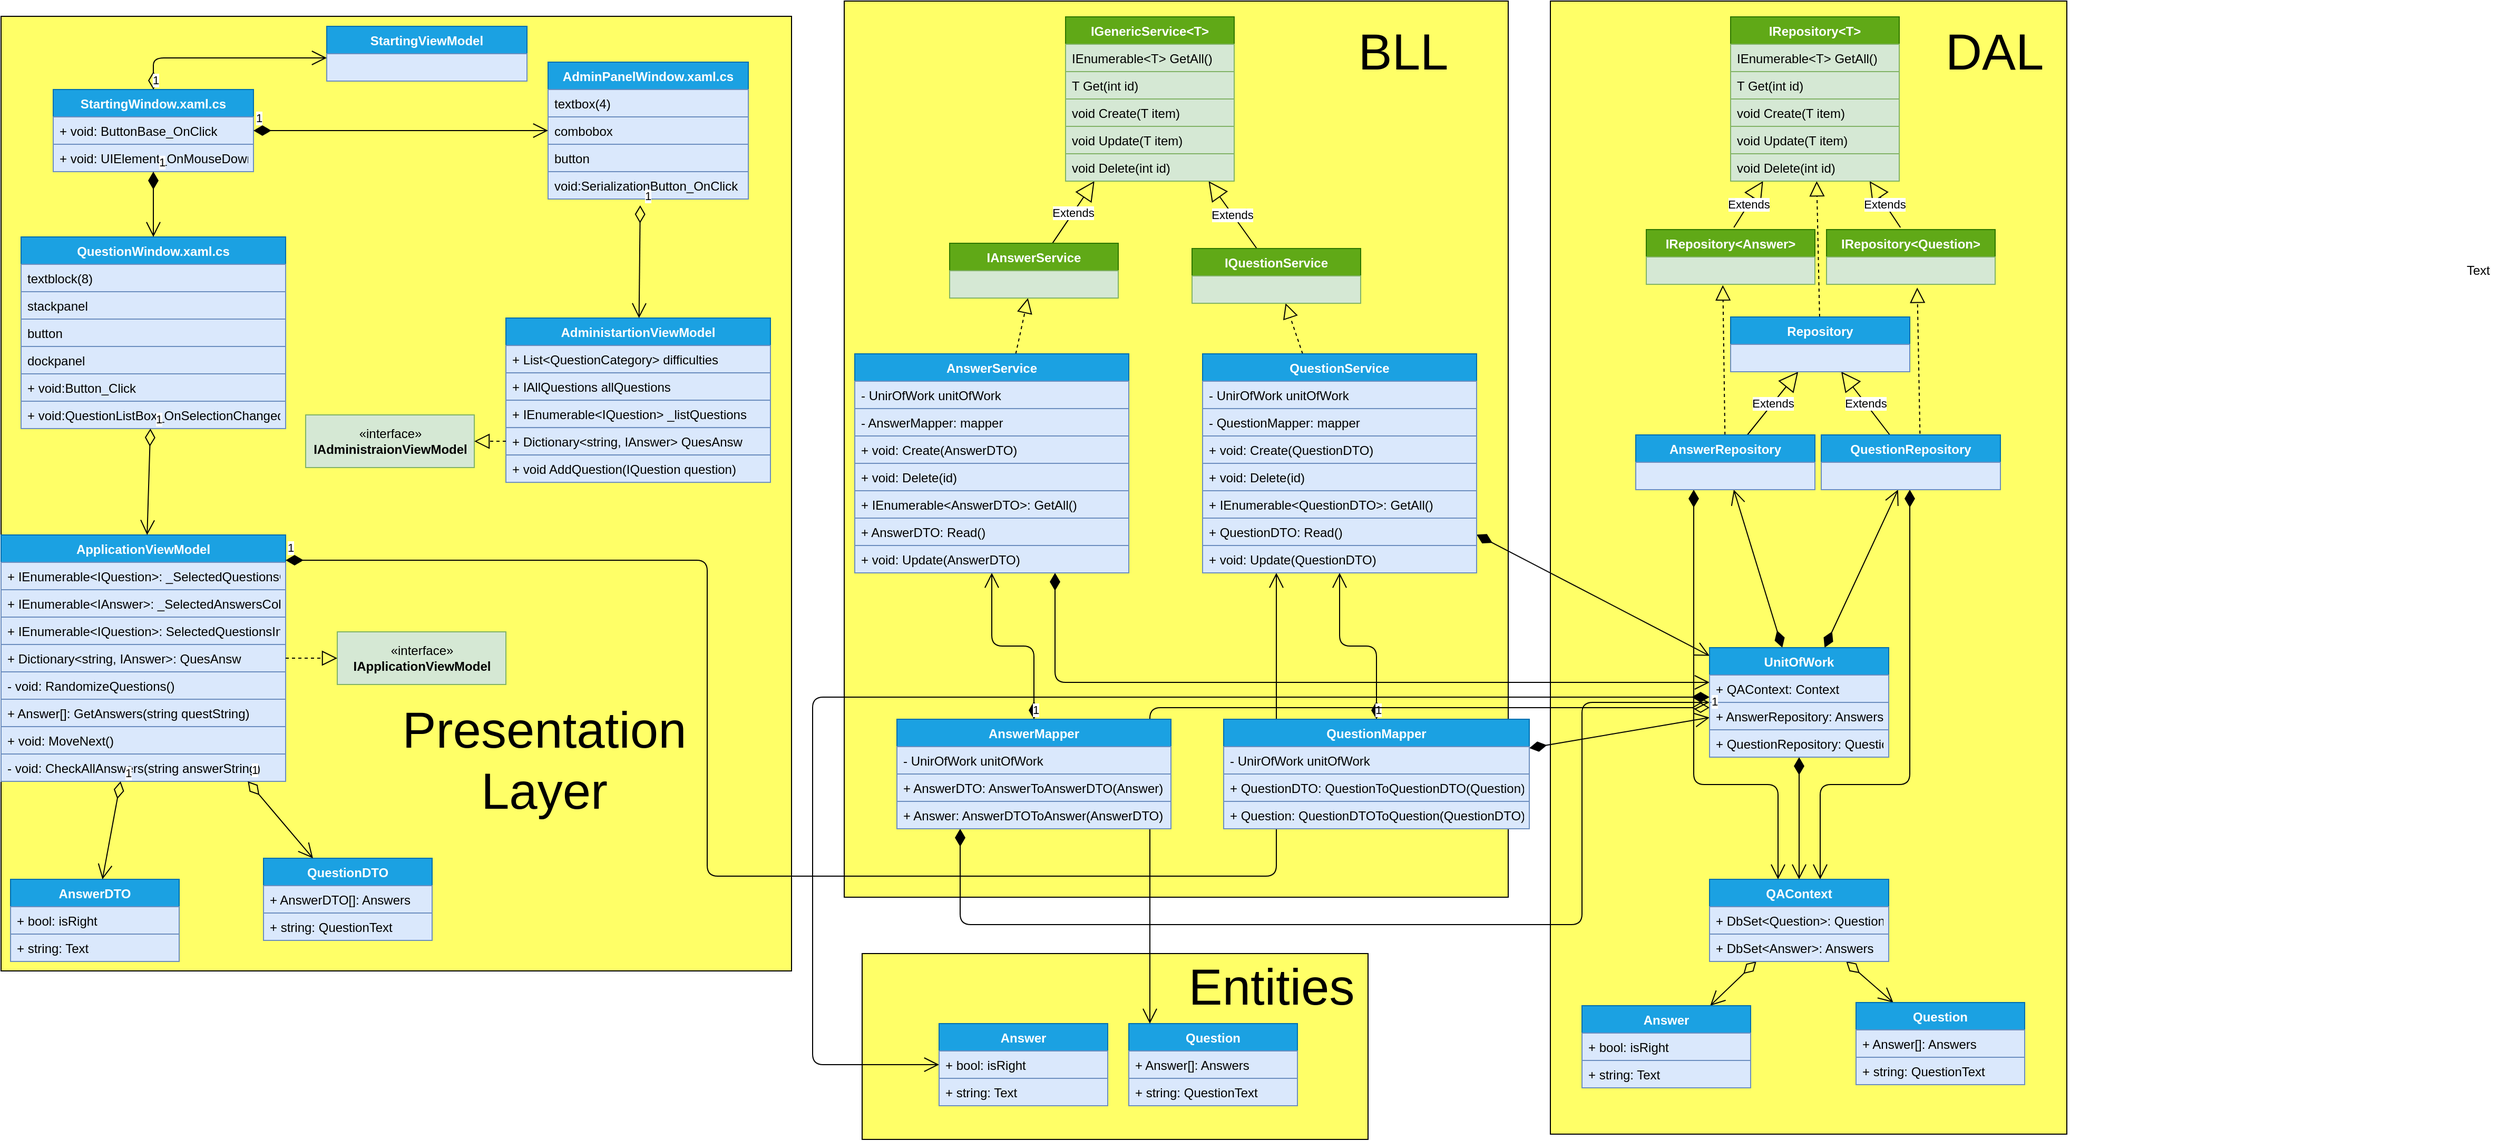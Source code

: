 <mxfile version="13.1.3" type="github">
  <diagram id="C5RBs43oDa-KdzZeNtuy" name="Page-1">
    <mxGraphModel dx="1955" dy="-235" grid="1" gridSize="10" guides="1" tooltips="1" connect="1" arrows="1" fold="1" page="1" pageScale="1" pageWidth="827" pageHeight="1169" background="none" math="0" shadow="0">
      <root>
        <mxCell id="WIyWlLk6GJQsqaUBKTNV-0" />
        <mxCell id="WIyWlLk6GJQsqaUBKTNV-1" parent="WIyWlLk6GJQsqaUBKTNV-0" />
        <mxCell id="V3QzbrqU3ibhaC7mutcl-75" value="" style="rounded=0;whiteSpace=wrap;html=1;fillColor=#FFFF67;" vertex="1" parent="WIyWlLk6GJQsqaUBKTNV-1">
          <mxGeometry x="10" y="1183.5" width="750" height="906.5" as="geometry" />
        </mxCell>
        <mxCell id="ChXu1aPSYfACikpWYjQv-26" value="StartingViewModel" style="swimlane;fontStyle=1;align=center;verticalAlign=top;childLayout=stackLayout;horizontal=1;startSize=26;horizontalStack=0;resizeParent=1;resizeParentMax=0;resizeLast=0;collapsible=1;marginBottom=0;fillColor=#1ba1e2;strokeColor=#006EAF;fontColor=#ffffff;" parent="WIyWlLk6GJQsqaUBKTNV-1" vertex="1">
          <mxGeometry x="319" y="1193" width="190" height="52" as="geometry" />
        </mxCell>
        <mxCell id="ChXu1aPSYfACikpWYjQv-28" value="" style="text;strokeColor=#6c8ebf;fillColor=#dae8fc;align=left;verticalAlign=top;spacingLeft=4;spacingRight=4;overflow=hidden;rotatable=0;points=[[0,0.5],[1,0.5]];portConstraint=eastwest;" parent="ChXu1aPSYfACikpWYjQv-26" vertex="1">
          <mxGeometry y="26" width="190" height="26" as="geometry" />
        </mxCell>
        <mxCell id="w_XiCXWCSGNmlnJ2Ay6U-12" value="AdminPanelWindow.xaml.cs" style="swimlane;fontStyle=1;align=center;verticalAlign=top;childLayout=stackLayout;horizontal=1;startSize=26;horizontalStack=0;resizeParent=1;resizeParentMax=0;resizeLast=0;collapsible=1;marginBottom=0;fillColor=#1ba1e2;strokeColor=#006EAF;fontColor=#ffffff;" parent="WIyWlLk6GJQsqaUBKTNV-1" vertex="1">
          <mxGeometry x="529" y="1227" width="190" height="130" as="geometry" />
        </mxCell>
        <mxCell id="w_XiCXWCSGNmlnJ2Ay6U-13" value="textbox(4)" style="text;strokeColor=#6c8ebf;fillColor=#dae8fc;align=left;verticalAlign=top;spacingLeft=4;spacingRight=4;overflow=hidden;rotatable=0;points=[[0,0.5],[1,0.5]];portConstraint=eastwest;" parent="w_XiCXWCSGNmlnJ2Ay6U-12" vertex="1">
          <mxGeometry y="26" width="190" height="26" as="geometry" />
        </mxCell>
        <mxCell id="w_XiCXWCSGNmlnJ2Ay6U-16" value="combobox" style="text;strokeColor=#6c8ebf;fillColor=#dae8fc;align=left;verticalAlign=top;spacingLeft=4;spacingRight=4;overflow=hidden;rotatable=0;points=[[0,0.5],[1,0.5]];portConstraint=eastwest;" parent="w_XiCXWCSGNmlnJ2Ay6U-12" vertex="1">
          <mxGeometry y="52" width="190" height="26" as="geometry" />
        </mxCell>
        <mxCell id="w_XiCXWCSGNmlnJ2Ay6U-17" value="button" style="text;strokeColor=#6c8ebf;fillColor=#dae8fc;align=left;verticalAlign=top;spacingLeft=4;spacingRight=4;overflow=hidden;rotatable=0;points=[[0,0.5],[1,0.5]];portConstraint=eastwest;" parent="w_XiCXWCSGNmlnJ2Ay6U-12" vertex="1">
          <mxGeometry y="78" width="190" height="26" as="geometry" />
        </mxCell>
        <mxCell id="w_XiCXWCSGNmlnJ2Ay6U-15" value="void:SerializationButton_OnClick" style="text;strokeColor=#6c8ebf;fillColor=#dae8fc;align=left;verticalAlign=top;spacingLeft=4;spacingRight=4;overflow=hidden;rotatable=0;points=[[0,0.5],[1,0.5]];portConstraint=eastwest;" parent="w_XiCXWCSGNmlnJ2Ay6U-12" vertex="1">
          <mxGeometry y="104" width="190" height="26" as="geometry" />
        </mxCell>
        <mxCell id="w_XiCXWCSGNmlnJ2Ay6U-1" value="StartingWindow.xaml.cs" style="swimlane;fontStyle=1;align=center;verticalAlign=top;childLayout=stackLayout;horizontal=1;startSize=26;horizontalStack=0;resizeParent=1;resizeParentMax=0;resizeLast=0;collapsible=1;marginBottom=0;fillColor=#1ba1e2;strokeColor=#006EAF;fontColor=#ffffff;" parent="WIyWlLk6GJQsqaUBKTNV-1" vertex="1">
          <mxGeometry x="59.5" y="1253" width="190" height="78" as="geometry" />
        </mxCell>
        <mxCell id="w_XiCXWCSGNmlnJ2Ay6U-4" value="+ void: ButtonBase_OnClick" style="text;strokeColor=#6c8ebf;fillColor=#dae8fc;align=left;verticalAlign=top;spacingLeft=4;spacingRight=4;overflow=hidden;rotatable=0;points=[[0,0.5],[1,0.5]];portConstraint=eastwest;" parent="w_XiCXWCSGNmlnJ2Ay6U-1" vertex="1">
          <mxGeometry y="26" width="190" height="26" as="geometry" />
        </mxCell>
        <mxCell id="w_XiCXWCSGNmlnJ2Ay6U-5" value="+ void: UIElement_OnMouseDown" style="text;strokeColor=#6c8ebf;fillColor=#dae8fc;align=left;verticalAlign=top;spacingLeft=4;spacingRight=4;overflow=hidden;rotatable=0;points=[[0,0.5],[1,0.5]];portConstraint=eastwest;" parent="w_XiCXWCSGNmlnJ2Ay6U-1" vertex="1">
          <mxGeometry y="52" width="190" height="26" as="geometry" />
        </mxCell>
        <mxCell id="w_XiCXWCSGNmlnJ2Ay6U-35" value="ApplicationViewModel" style="swimlane;fontStyle=1;align=center;verticalAlign=top;childLayout=stackLayout;horizontal=1;startSize=26;horizontalStack=0;resizeParent=1;resizeParentMax=0;resizeLast=0;collapsible=1;marginBottom=0;fillColor=#1ba1e2;strokeColor=#006EAF;fontColor=#ffffff;" parent="WIyWlLk6GJQsqaUBKTNV-1" vertex="1">
          <mxGeometry x="10" y="1676" width="270" height="234" as="geometry" />
        </mxCell>
        <mxCell id="w_XiCXWCSGNmlnJ2Ay6U-36" value="+ IEnumerable&lt;IQuestion&gt;: _SelectedQuestionsCollection;" style="text;strokeColor=#6c8ebf;fillColor=#dae8fc;align=left;verticalAlign=top;spacingLeft=4;spacingRight=4;overflow=hidden;rotatable=0;points=[[0,0.5],[1,0.5]];portConstraint=eastwest;" parent="w_XiCXWCSGNmlnJ2Ay6U-35" vertex="1">
          <mxGeometry y="26" width="270" height="26" as="geometry" />
        </mxCell>
        <mxCell id="w_XiCXWCSGNmlnJ2Ay6U-37" value="+ IEnumerable&lt;IAnswer&gt;: _SelectedAnswersCollection;" style="text;strokeColor=#6c8ebf;fillColor=#dae8fc;align=left;verticalAlign=top;spacingLeft=4;spacingRight=4;overflow=hidden;rotatable=0;points=[[0,0.5],[1,0.5]];portConstraint=eastwest;" parent="w_XiCXWCSGNmlnJ2Ay6U-35" vertex="1">
          <mxGeometry y="52" width="270" height="26" as="geometry" />
        </mxCell>
        <mxCell id="w_XiCXWCSGNmlnJ2Ay6U-38" value="+ IEnumerable&lt;IQuestion&gt;: SelectedQuestionsInApplication" style="text;strokeColor=#6c8ebf;fillColor=#dae8fc;align=left;verticalAlign=top;spacingLeft=4;spacingRight=4;overflow=hidden;rotatable=0;points=[[0,0.5],[1,0.5]];portConstraint=eastwest;" parent="w_XiCXWCSGNmlnJ2Ay6U-35" vertex="1">
          <mxGeometry y="78" width="270" height="26" as="geometry" />
        </mxCell>
        <mxCell id="w_XiCXWCSGNmlnJ2Ay6U-39" value="+ Dictionary&lt;string, IAnswer&gt;: QuesAnsw" style="text;strokeColor=#6c8ebf;fillColor=#dae8fc;align=left;verticalAlign=top;spacingLeft=4;spacingRight=4;overflow=hidden;rotatable=0;points=[[0,0.5],[1,0.5]];portConstraint=eastwest;" parent="w_XiCXWCSGNmlnJ2Ay6U-35" vertex="1">
          <mxGeometry y="104" width="270" height="26" as="geometry" />
        </mxCell>
        <mxCell id="w_XiCXWCSGNmlnJ2Ay6U-41" value="- void: RandomizeQuestions()" style="text;strokeColor=#6c8ebf;fillColor=#dae8fc;align=left;verticalAlign=top;spacingLeft=4;spacingRight=4;overflow=hidden;rotatable=0;points=[[0,0.5],[1,0.5]];portConstraint=eastwest;" parent="w_XiCXWCSGNmlnJ2Ay6U-35" vertex="1">
          <mxGeometry y="130" width="270" height="26" as="geometry" />
        </mxCell>
        <mxCell id="w_XiCXWCSGNmlnJ2Ay6U-42" value="+ Answer[]: GetAnswers(string questString)" style="text;strokeColor=#6c8ebf;fillColor=#dae8fc;align=left;verticalAlign=top;spacingLeft=4;spacingRight=4;overflow=hidden;rotatable=0;points=[[0,0.5],[1,0.5]];portConstraint=eastwest;" parent="w_XiCXWCSGNmlnJ2Ay6U-35" vertex="1">
          <mxGeometry y="156" width="270" height="26" as="geometry" />
        </mxCell>
        <mxCell id="w_XiCXWCSGNmlnJ2Ay6U-55" value="+ void: MoveNext()" style="text;strokeColor=#6c8ebf;fillColor=#dae8fc;align=left;verticalAlign=top;spacingLeft=4;spacingRight=4;overflow=hidden;rotatable=0;points=[[0,0.5],[1,0.5]];portConstraint=eastwest;" parent="w_XiCXWCSGNmlnJ2Ay6U-35" vertex="1">
          <mxGeometry y="182" width="270" height="26" as="geometry" />
        </mxCell>
        <mxCell id="w_XiCXWCSGNmlnJ2Ay6U-56" value="- void: CheckAllAnswers(string answerString)" style="text;strokeColor=#6c8ebf;fillColor=#dae8fc;align=left;verticalAlign=top;spacingLeft=4;spacingRight=4;overflow=hidden;rotatable=0;points=[[0,0.5],[1,0.5]];portConstraint=eastwest;" parent="w_XiCXWCSGNmlnJ2Ay6U-35" vertex="1">
          <mxGeometry y="208" width="270" height="26" as="geometry" />
        </mxCell>
        <mxCell id="w_XiCXWCSGNmlnJ2Ay6U-83" value="AdministartionViewModel" style="swimlane;fontStyle=1;align=center;verticalAlign=top;childLayout=stackLayout;horizontal=1;startSize=26;horizontalStack=0;resizeParent=1;resizeParentMax=0;resizeLast=0;collapsible=1;marginBottom=0;fillColor=#1ba1e2;strokeColor=#006EAF;fontColor=#ffffff;" parent="WIyWlLk6GJQsqaUBKTNV-1" vertex="1">
          <mxGeometry x="489" y="1470.06" width="251" height="156" as="geometry" />
        </mxCell>
        <mxCell id="w_XiCXWCSGNmlnJ2Ay6U-84" value="+ List&lt;QuestionCategory&gt; difficulties" style="text;strokeColor=#6c8ebf;fillColor=#dae8fc;align=left;verticalAlign=top;spacingLeft=4;spacingRight=4;overflow=hidden;rotatable=0;points=[[0,0.5],[1,0.5]];portConstraint=eastwest;" parent="w_XiCXWCSGNmlnJ2Ay6U-83" vertex="1">
          <mxGeometry y="26" width="251" height="26" as="geometry" />
        </mxCell>
        <mxCell id="w_XiCXWCSGNmlnJ2Ay6U-85" value="+ IAllQuestions allQuestions" style="text;strokeColor=#6c8ebf;fillColor=#dae8fc;align=left;verticalAlign=top;spacingLeft=4;spacingRight=4;overflow=hidden;rotatable=0;points=[[0,0.5],[1,0.5]];portConstraint=eastwest;" parent="w_XiCXWCSGNmlnJ2Ay6U-83" vertex="1">
          <mxGeometry y="52" width="251" height="26" as="geometry" />
        </mxCell>
        <mxCell id="w_XiCXWCSGNmlnJ2Ay6U-86" value="+ IEnumerable&lt;IQuestion&gt; _listQuestions" style="text;strokeColor=#6c8ebf;fillColor=#dae8fc;align=left;verticalAlign=top;spacingLeft=4;spacingRight=4;overflow=hidden;rotatable=0;points=[[0,0.5],[1,0.5]];portConstraint=eastwest;" parent="w_XiCXWCSGNmlnJ2Ay6U-83" vertex="1">
          <mxGeometry y="78" width="251" height="26" as="geometry" />
        </mxCell>
        <mxCell id="w_XiCXWCSGNmlnJ2Ay6U-87" value="+ Dictionary&lt;string, IAnswer&gt; QuesAnsw" style="text;strokeColor=#6c8ebf;fillColor=#dae8fc;align=left;verticalAlign=top;spacingLeft=4;spacingRight=4;overflow=hidden;rotatable=0;points=[[0,0.5],[1,0.5]];portConstraint=eastwest;" parent="w_XiCXWCSGNmlnJ2Ay6U-83" vertex="1">
          <mxGeometry y="104" width="251" height="26" as="geometry" />
        </mxCell>
        <mxCell id="w_XiCXWCSGNmlnJ2Ay6U-89" value="+ void AddQuestion(IQuestion question)" style="text;strokeColor=#6c8ebf;fillColor=#dae8fc;align=left;verticalAlign=top;spacingLeft=4;spacingRight=4;overflow=hidden;rotatable=0;points=[[0,0.5],[1,0.5]];portConstraint=eastwest;" parent="w_XiCXWCSGNmlnJ2Ay6U-83" vertex="1">
          <mxGeometry y="130" width="251" height="26" as="geometry" />
        </mxCell>
        <mxCell id="w_XiCXWCSGNmlnJ2Ay6U-25" value="QuestionWindow.xaml.cs" style="swimlane;fontStyle=1;align=center;verticalAlign=top;childLayout=stackLayout;horizontal=1;startSize=26;horizontalStack=0;resizeParent=1;resizeParentMax=0;resizeLast=0;collapsible=1;marginBottom=0;fillColor=#1ba1e2;strokeColor=#006EAF;fontColor=#ffffff;" parent="WIyWlLk6GJQsqaUBKTNV-1" vertex="1">
          <mxGeometry x="29" y="1393" width="251" height="182" as="geometry" />
        </mxCell>
        <mxCell id="w_XiCXWCSGNmlnJ2Ay6U-26" value="textblock(8)" style="text;strokeColor=#6c8ebf;fillColor=#dae8fc;align=left;verticalAlign=top;spacingLeft=4;spacingRight=4;overflow=hidden;rotatable=0;points=[[0,0.5],[1,0.5]];portConstraint=eastwest;" parent="w_XiCXWCSGNmlnJ2Ay6U-25" vertex="1">
          <mxGeometry y="26" width="251" height="26" as="geometry" />
        </mxCell>
        <mxCell id="w_XiCXWCSGNmlnJ2Ay6U-27" value="stackpanel" style="text;strokeColor=#6c8ebf;fillColor=#dae8fc;align=left;verticalAlign=top;spacingLeft=4;spacingRight=4;overflow=hidden;rotatable=0;points=[[0,0.5],[1,0.5]];portConstraint=eastwest;" parent="w_XiCXWCSGNmlnJ2Ay6U-25" vertex="1">
          <mxGeometry y="52" width="251" height="26" as="geometry" />
        </mxCell>
        <mxCell id="w_XiCXWCSGNmlnJ2Ay6U-28" value="button" style="text;strokeColor=#6c8ebf;fillColor=#dae8fc;align=left;verticalAlign=top;spacingLeft=4;spacingRight=4;overflow=hidden;rotatable=0;points=[[0,0.5],[1,0.5]];portConstraint=eastwest;" parent="w_XiCXWCSGNmlnJ2Ay6U-25" vertex="1">
          <mxGeometry y="78" width="251" height="26" as="geometry" />
        </mxCell>
        <mxCell id="w_XiCXWCSGNmlnJ2Ay6U-32" value="dockpanel" style="text;strokeColor=#6c8ebf;fillColor=#dae8fc;align=left;verticalAlign=top;spacingLeft=4;spacingRight=4;overflow=hidden;rotatable=0;points=[[0,0.5],[1,0.5]];portConstraint=eastwest;" parent="w_XiCXWCSGNmlnJ2Ay6U-25" vertex="1">
          <mxGeometry y="104" width="251" height="26" as="geometry" />
        </mxCell>
        <mxCell id="w_XiCXWCSGNmlnJ2Ay6U-30" value="+ void:Button_Click" style="text;strokeColor=#6c8ebf;fillColor=#dae8fc;align=left;verticalAlign=top;spacingLeft=4;spacingRight=4;overflow=hidden;rotatable=0;points=[[0,0.5],[1,0.5]];portConstraint=eastwest;" parent="w_XiCXWCSGNmlnJ2Ay6U-25" vertex="1">
          <mxGeometry y="130" width="251" height="26" as="geometry" />
        </mxCell>
        <mxCell id="w_XiCXWCSGNmlnJ2Ay6U-31" value="+ void:QuestionListBox_OnSelectionChanged" style="text;strokeColor=#6c8ebf;fillColor=#dae8fc;align=left;verticalAlign=top;spacingLeft=4;spacingRight=4;overflow=hidden;rotatable=0;points=[[0,0.5],[1,0.5]];portConstraint=eastwest;" parent="w_XiCXWCSGNmlnJ2Ay6U-25" vertex="1">
          <mxGeometry y="156" width="251" height="26" as="geometry" />
        </mxCell>
        <mxCell id="V3QzbrqU3ibhaC7mutcl-48" value="AnswerDTO" style="swimlane;fontStyle=1;align=center;verticalAlign=top;childLayout=stackLayout;horizontal=1;startSize=26;horizontalStack=0;resizeParent=1;resizeParentMax=0;resizeLast=0;collapsible=1;marginBottom=0;fillColor=#1ba1e2;strokeColor=#006EAF;fontColor=#ffffff;" vertex="1" parent="WIyWlLk6GJQsqaUBKTNV-1">
          <mxGeometry x="19" y="2003" width="160" height="78" as="geometry" />
        </mxCell>
        <mxCell id="V3QzbrqU3ibhaC7mutcl-49" value="+ bool: isRight" style="text;strokeColor=#6c8ebf;fillColor=#dae8fc;align=left;verticalAlign=top;spacingLeft=4;spacingRight=4;overflow=hidden;rotatable=0;points=[[0,0.5],[1,0.5]];portConstraint=eastwest;" vertex="1" parent="V3QzbrqU3ibhaC7mutcl-48">
          <mxGeometry y="26" width="160" height="26" as="geometry" />
        </mxCell>
        <mxCell id="V3QzbrqU3ibhaC7mutcl-50" value="+ string: Text" style="text;strokeColor=#6c8ebf;fillColor=#dae8fc;align=left;verticalAlign=top;spacingLeft=4;spacingRight=4;overflow=hidden;rotatable=0;points=[[0,0.5],[1,0.5]];portConstraint=eastwest;" vertex="1" parent="V3QzbrqU3ibhaC7mutcl-48">
          <mxGeometry y="52" width="160" height="26" as="geometry" />
        </mxCell>
        <mxCell id="V3QzbrqU3ibhaC7mutcl-51" value="QuestionDTO" style="swimlane;fontStyle=1;align=center;verticalAlign=top;childLayout=stackLayout;horizontal=1;startSize=26;horizontalStack=0;resizeParent=1;resizeParentMax=0;resizeLast=0;collapsible=1;marginBottom=0;fillColor=#1ba1e2;strokeColor=#006EAF;fontColor=#ffffff;" vertex="1" parent="WIyWlLk6GJQsqaUBKTNV-1">
          <mxGeometry x="259" y="1983" width="160" height="78" as="geometry" />
        </mxCell>
        <mxCell id="V3QzbrqU3ibhaC7mutcl-52" value="+ AnswerDTO[]: Answers" style="text;strokeColor=#6c8ebf;fillColor=#dae8fc;align=left;verticalAlign=top;spacingLeft=4;spacingRight=4;overflow=hidden;rotatable=0;points=[[0,0.5],[1,0.5]];portConstraint=eastwest;" vertex="1" parent="V3QzbrqU3ibhaC7mutcl-51">
          <mxGeometry y="26" width="160" height="26" as="geometry" />
        </mxCell>
        <mxCell id="V3QzbrqU3ibhaC7mutcl-53" value="+ string: QuestionText" style="text;strokeColor=#6c8ebf;fillColor=#dae8fc;align=left;verticalAlign=top;spacingLeft=4;spacingRight=4;overflow=hidden;rotatable=0;points=[[0,0.5],[1,0.5]];portConstraint=eastwest;" vertex="1" parent="V3QzbrqU3ibhaC7mutcl-51">
          <mxGeometry y="52" width="160" height="26" as="geometry" />
        </mxCell>
        <mxCell id="V3QzbrqU3ibhaC7mutcl-72" value="" style="rounded=0;whiteSpace=wrap;html=1;fillColor=#FFFF67;" vertex="1" parent="WIyWlLk6GJQsqaUBKTNV-1">
          <mxGeometry x="827" y="2073.5" width="480" height="176.5" as="geometry" />
        </mxCell>
        <mxCell id="V3QzbrqU3ibhaC7mutcl-70" value="" style="rounded=0;whiteSpace=wrap;html=1;fillColor=#FFFF67;" vertex="1" parent="WIyWlLk6GJQsqaUBKTNV-1">
          <mxGeometry x="810" y="1169" width="630" height="851" as="geometry" />
        </mxCell>
        <mxCell id="V3QzbrqU3ibhaC7mutcl-64" value="" style="rounded=0;whiteSpace=wrap;html=1;fillColor=#FFFF67;" vertex="1" parent="WIyWlLk6GJQsqaUBKTNV-1">
          <mxGeometry x="1480" y="1169" width="490" height="1076" as="geometry" />
        </mxCell>
        <mxCell id="GLjs3NmaUITLZzMdZc89-338" value="&lt;span style=&quot;color: rgba(0 , 0 , 0 , 0) ; font-family: monospace ; font-size: 0px&quot;&gt;%3CmxGraphModel%3E%3Croot%3E%3CmxCell%20id%3D%220%22%2F%3E%3CmxCell%20id%3D%221%22%20parent%3D%220%22%2F%3E%3CmxCell%20id%3D%222%22%20value%3D%22ID%22%20style%3D%22ellipse%3BwhiteSpace%3Dwrap%3Bhtml%3D1%3Balign%3Dcenter%3BfontStyle%3D4%22%20vertex%3D%221%22%20parent%3D%221%22%3E%3CmxGeometry%20x%3D%2290%22%20y%3D%22282.57%22%20width%3D%2240%22%20height%3D%2227.5%22%20as%3D%22geometry%22%2F%3E%3C%2FmxCell%3E%3C%2Froot%3E%3C%2FmxGraphModel%3E&lt;/span&gt;" style="text;html=1;align=center;verticalAlign=middle;resizable=0;points=[];autosize=1;" parent="WIyWlLk6GJQsqaUBKTNV-1" vertex="1">
          <mxGeometry x="695.647" y="1450.059" width="20" height="20" as="geometry" />
        </mxCell>
        <mxCell id="w_XiCXWCSGNmlnJ2Ay6U-6" value="1" style="endArrow=open;html=1;endSize=12;startArrow=diamondThin;startSize=14;startFill=1;align=left;verticalAlign=bottom;" parent="WIyWlLk6GJQsqaUBKTNV-1" source="w_XiCXWCSGNmlnJ2Ay6U-1" target="w_XiCXWCSGNmlnJ2Ay6U-12" edge="1">
          <mxGeometry x="-1" y="3" relative="1" as="geometry">
            <mxPoint x="319" y="1243" as="sourcePoint" />
            <mxPoint x="449.76" y="1284.192" as="targetPoint" />
          </mxGeometry>
        </mxCell>
        <mxCell id="w_XiCXWCSGNmlnJ2Ay6U-33" value="1" style="endArrow=open;html=1;endSize=12;startArrow=diamondThin;startSize=14;startFill=1;align=left;verticalAlign=bottom;" parent="WIyWlLk6GJQsqaUBKTNV-1" source="w_XiCXWCSGNmlnJ2Ay6U-1" target="w_XiCXWCSGNmlnJ2Ay6U-25" edge="1">
          <mxGeometry x="-1" y="3" relative="1" as="geometry">
            <mxPoint x="279" y="1301.932" as="sourcePoint" />
            <mxPoint x="459.76" y="1294.192" as="targetPoint" />
          </mxGeometry>
        </mxCell>
        <mxCell id="w_XiCXWCSGNmlnJ2Ay6U-34" value="1" style="endArrow=open;html=1;endSize=12;startArrow=diamondThin;startSize=14;startFill=0;align=left;verticalAlign=bottom;" parent="WIyWlLk6GJQsqaUBKTNV-1" source="w_XiCXWCSGNmlnJ2Ay6U-25" target="w_XiCXWCSGNmlnJ2Ay6U-35" edge="1">
          <mxGeometry x="-1" y="3" relative="1" as="geometry">
            <mxPoint x="319" y="1623" as="sourcePoint" />
            <mxPoint x="155" y="1683" as="targetPoint" />
          </mxGeometry>
        </mxCell>
        <mxCell id="w_XiCXWCSGNmlnJ2Ay6U-52" value="«interface»&lt;br&gt;&lt;b&gt;IApplicationViewModel&lt;/b&gt;" style="html=1;fillColor=#d5e8d4;strokeColor=#82b366;" parent="WIyWlLk6GJQsqaUBKTNV-1" vertex="1">
          <mxGeometry x="329" y="1768" width="160" height="50" as="geometry" />
        </mxCell>
        <mxCell id="w_XiCXWCSGNmlnJ2Ay6U-53" value="" style="endArrow=block;dashed=1;endFill=0;endSize=12;html=1;" parent="WIyWlLk6GJQsqaUBKTNV-1" source="w_XiCXWCSGNmlnJ2Ay6U-35" target="w_XiCXWCSGNmlnJ2Ay6U-52" edge="1">
          <mxGeometry width="160" relative="1" as="geometry">
            <mxPoint x="309" y="1613" as="sourcePoint" />
            <mxPoint x="469" y="1613" as="targetPoint" />
          </mxGeometry>
        </mxCell>
        <mxCell id="w_XiCXWCSGNmlnJ2Ay6U-93" value="1" style="endArrow=open;html=1;endSize=12;startArrow=diamondThin;startSize=14;startFill=0;align=left;verticalAlign=bottom;" parent="WIyWlLk6GJQsqaUBKTNV-1" target="w_XiCXWCSGNmlnJ2Ay6U-83" edge="1">
          <mxGeometry x="-1" y="3" relative="1" as="geometry">
            <mxPoint x="616.439" y="1363" as="sourcePoint" />
            <mxPoint x="625" y="1481" as="targetPoint" />
          </mxGeometry>
        </mxCell>
        <mxCell id="w_XiCXWCSGNmlnJ2Ay6U-95" value="«interface»&lt;br&gt;&lt;b&gt;IAdministraionViewModel&lt;/b&gt;" style="html=1;fillColor=#d5e8d4;strokeColor=#82b366;" parent="WIyWlLk6GJQsqaUBKTNV-1" vertex="1">
          <mxGeometry x="299" y="1562" width="160" height="50" as="geometry" />
        </mxCell>
        <mxCell id="w_XiCXWCSGNmlnJ2Ay6U-96" value="" style="endArrow=block;dashed=1;endFill=0;endSize=12;html=1;" parent="WIyWlLk6GJQsqaUBKTNV-1" source="w_XiCXWCSGNmlnJ2Ay6U-87" target="w_XiCXWCSGNmlnJ2Ay6U-95" edge="1">
          <mxGeometry width="160" relative="1" as="geometry">
            <mxPoint x="484.5" y="1574.085" as="sourcePoint" />
            <mxPoint x="439" y="1378" as="targetPoint" />
          </mxGeometry>
        </mxCell>
        <mxCell id="o1FTTelJeSWuNUwA3Za7-21" value="" style="endArrow=block;dashed=1;endFill=0;endSize=12;html=1;entryX=0.454;entryY=1.031;entryDx=0;entryDy=0;entryPerimeter=0;" parent="WIyWlLk6GJQsqaUBKTNV-1" source="ChXu1aPSYfACikpWYjQv-14" target="ChXu1aPSYfACikpWYjQv-10" edge="1">
          <mxGeometry width="160" relative="1" as="geometry">
            <mxPoint x="1641.111" y="1635" as="sourcePoint" />
            <mxPoint x="1642" y="1434" as="targetPoint" />
          </mxGeometry>
        </mxCell>
        <mxCell id="o1FTTelJeSWuNUwA3Za7-22" value="" style="endArrow=block;dashed=1;endFill=0;endSize=12;html=1;exitX=0.551;exitY=-0.022;exitDx=0;exitDy=0;exitPerimeter=0;entryX=0.538;entryY=1.122;entryDx=0;entryDy=0;entryPerimeter=0;" parent="WIyWlLk6GJQsqaUBKTNV-1" source="ChXu1aPSYfACikpWYjQv-18" target="ChXu1aPSYfACikpWYjQv-13" edge="1">
          <mxGeometry width="160" relative="1" as="geometry">
            <mxPoint x="1822" y="1576" as="sourcePoint" />
            <mxPoint x="1822.0" y="1434" as="targetPoint" />
          </mxGeometry>
        </mxCell>
        <mxCell id="o1FTTelJeSWuNUwA3Za7-23" value="" style="endArrow=open;html=1;endSize=12;startArrow=diamondThin;startSize=14;startFill=1;align=left;verticalAlign=bottom;edgeStyle=orthogonalEdgeStyle;" parent="WIyWlLk6GJQsqaUBKTNV-1" source="ChXu1aPSYfACikpWYjQv-18" target="o1FTTelJeSWuNUwA3Za7-6" edge="1">
          <mxGeometry x="-1" y="3" relative="1" as="geometry">
            <mxPoint x="1821" y="1685" as="sourcePoint" />
            <mxPoint x="2166" y="1453" as="targetPoint" />
            <Array as="points">
              <mxPoint x="1821" y="1913" />
              <mxPoint x="1736" y="1913" />
            </Array>
          </mxGeometry>
        </mxCell>
        <mxCell id="o1FTTelJeSWuNUwA3Za7-24" value="" style="endArrow=open;html=1;endSize=12;startArrow=diamondThin;startSize=14;startFill=1;align=left;verticalAlign=bottom;edgeStyle=orthogonalEdgeStyle;" parent="WIyWlLk6GJQsqaUBKTNV-1" source="ChXu1aPSYfACikpWYjQv-14" target="o1FTTelJeSWuNUwA3Za7-6" edge="1">
          <mxGeometry x="-1" y="3" relative="1" as="geometry">
            <mxPoint x="1616.0" y="1685" as="sourcePoint" />
            <mxPoint x="1776" y="1723.001" as="targetPoint" />
            <Array as="points">
              <mxPoint x="1616" y="1913" />
              <mxPoint x="1696" y="1913" />
            </Array>
          </mxGeometry>
        </mxCell>
        <mxCell id="o1FTTelJeSWuNUwA3Za7-25" value="" style="endArrow=open;html=1;endSize=12;startArrow=diamondThin;startSize=14;startFill=0;align=left;verticalAlign=bottom;" parent="WIyWlLk6GJQsqaUBKTNV-1" source="o1FTTelJeSWuNUwA3Za7-6" target="o1FTTelJeSWuNUwA3Za7-13" edge="1">
          <mxGeometry x="-1" y="3" relative="1" as="geometry">
            <mxPoint x="1831" y="2043" as="sourcePoint" />
            <mxPoint x="1991" y="2043" as="targetPoint" />
          </mxGeometry>
        </mxCell>
        <mxCell id="o1FTTelJeSWuNUwA3Za7-26" value="" style="endArrow=open;html=1;endSize=12;startArrow=diamondThin;startSize=14;startFill=0;align=left;verticalAlign=bottom;" parent="WIyWlLk6GJQsqaUBKTNV-1" source="o1FTTelJeSWuNUwA3Za7-6" edge="1">
          <mxGeometry x="-1" y="3" relative="1" as="geometry">
            <mxPoint x="1661.005" y="2091" as="sourcePoint" />
            <mxPoint x="1631.625" y="2123" as="targetPoint" />
          </mxGeometry>
        </mxCell>
        <mxCell id="o1FTTelJeSWuNUwA3Za7-27" value="" style="endArrow=open;html=1;endSize=12;startArrow=diamondThin;startSize=14;startFill=1;align=left;verticalAlign=bottom;" parent="WIyWlLk6GJQsqaUBKTNV-1" source="o1FTTelJeSWuNUwA3Za7-9" target="o1FTTelJeSWuNUwA3Za7-6" edge="1">
          <mxGeometry x="-1" y="3" relative="1" as="geometry">
            <mxPoint x="1908.859" y="1713" as="sourcePoint" />
            <mxPoint x="1866.001" y="1761" as="targetPoint" />
          </mxGeometry>
        </mxCell>
        <mxCell id="o1FTTelJeSWuNUwA3Za7-28" value="" style="endArrow=open;html=1;endSize=12;startArrow=diamondThin;startSize=14;startFill=1;align=left;verticalAlign=bottom;" parent="WIyWlLk6GJQsqaUBKTNV-1" source="o1FTTelJeSWuNUwA3Za7-9" target="ChXu1aPSYfACikpWYjQv-14" edge="1">
          <mxGeometry x="-1" y="3" relative="1" as="geometry">
            <mxPoint x="1818.679" y="1705" as="sourcePoint" />
            <mxPoint x="1651.714" y="1685" as="targetPoint" />
          </mxGeometry>
        </mxCell>
        <mxCell id="o1FTTelJeSWuNUwA3Za7-29" value="" style="endArrow=open;html=1;endSize=12;startArrow=diamondThin;startSize=14;startFill=1;align=left;verticalAlign=bottom;" parent="WIyWlLk6GJQsqaUBKTNV-1" source="o1FTTelJeSWuNUwA3Za7-9" target="ChXu1aPSYfACikpWYjQv-18" edge="1">
          <mxGeometry x="-1" y="3" relative="1" as="geometry">
            <mxPoint x="1888.859" y="1721" as="sourcePoint" />
            <mxPoint x="1806" y="1685" as="targetPoint" />
          </mxGeometry>
        </mxCell>
        <mxCell id="o1FTTelJeSWuNUwA3Za7-33" value="Extends" style="endArrow=block;endSize=16;endFill=0;html=1;" parent="WIyWlLk6GJQsqaUBKTNV-1" target="o1FTTelJeSWuNUwA3Za7-0" edge="1">
          <mxGeometry width="160" relative="1" as="geometry">
            <mxPoint x="1654.073" y="1384" as="sourcePoint" />
            <mxPoint x="1703.332" y="1282" as="targetPoint" />
          </mxGeometry>
        </mxCell>
        <mxCell id="o1FTTelJeSWuNUwA3Za7-34" value="Extends" style="endArrow=block;endSize=16;endFill=0;html=1;" parent="WIyWlLk6GJQsqaUBKTNV-1" target="o1FTTelJeSWuNUwA3Za7-0" edge="1">
          <mxGeometry width="160" relative="1" as="geometry">
            <mxPoint x="1812.122" y="1384" as="sourcePoint" />
            <mxPoint x="1771.82" y="1282" as="targetPoint" />
          </mxGeometry>
        </mxCell>
        <mxCell id="ChXu1aPSYfACikpWYjQv-24" value="Extends" style="endArrow=block;endSize=16;endFill=0;html=1;" parent="WIyWlLk6GJQsqaUBKTNV-1" source="ChXu1aPSYfACikpWYjQv-14" target="ChXu1aPSYfACikpWYjQv-20" edge="1">
          <mxGeometry width="160" relative="1" as="geometry">
            <mxPoint x="1710.302" y="1618" as="sourcePoint" />
            <mxPoint x="1701" y="1536" as="targetPoint" />
          </mxGeometry>
        </mxCell>
        <mxCell id="ChXu1aPSYfACikpWYjQv-23" value="Extends" style="endArrow=block;endSize=16;endFill=0;html=1;" parent="WIyWlLk6GJQsqaUBKTNV-1" source="ChXu1aPSYfACikpWYjQv-18" target="ChXu1aPSYfACikpWYjQv-20" edge="1">
          <mxGeometry width="160" relative="1" as="geometry">
            <mxPoint x="1801.002" y="1622" as="sourcePoint" />
            <mxPoint x="1760.7" y="1520.0" as="targetPoint" />
          </mxGeometry>
        </mxCell>
        <mxCell id="ChXu1aPSYfACikpWYjQv-22" value="" style="endArrow=block;dashed=1;endFill=0;endSize=12;html=1;" parent="WIyWlLk6GJQsqaUBKTNV-1" source="ChXu1aPSYfACikpWYjQv-20" target="o1FTTelJeSWuNUwA3Za7-0" edge="1">
          <mxGeometry width="160" relative="1" as="geometry">
            <mxPoint x="1736.997" y="1429" as="sourcePoint" />
            <mxPoint x="1739.66" y="1282" as="targetPoint" />
          </mxGeometry>
        </mxCell>
        <mxCell id="ChXu1aPSYfACikpWYjQv-25" value="1" style="endArrow=open;html=1;endSize=12;startArrow=diamondThin;startSize=14;startFill=0;align=left;verticalAlign=bottom;edgeStyle=orthogonalEdgeStyle;" parent="WIyWlLk6GJQsqaUBKTNV-1" source="w_XiCXWCSGNmlnJ2Ay6U-1" edge="1">
          <mxGeometry x="-1" y="3" relative="1" as="geometry">
            <mxPoint x="180.552" y="1193" as="sourcePoint" />
            <mxPoint x="319" y="1223" as="targetPoint" />
            <Array as="points">
              <mxPoint x="155" y="1223" />
            </Array>
          </mxGeometry>
        </mxCell>
        <mxCell id="V3QzbrqU3ibhaC7mutcl-35" value="Extends" style="endArrow=block;endSize=16;endFill=0;html=1;" edge="1" parent="WIyWlLk6GJQsqaUBKTNV-1" source="V3QzbrqU3ibhaC7mutcl-31" target="V3QzbrqU3ibhaC7mutcl-25">
          <mxGeometry width="160" relative="1" as="geometry">
            <mxPoint x="880.003" y="1338" as="sourcePoint" />
            <mxPoint x="929.262" y="1236" as="targetPoint" />
          </mxGeometry>
        </mxCell>
        <mxCell id="V3QzbrqU3ibhaC7mutcl-36" value="Extends" style="endArrow=block;endSize=16;endFill=0;html=1;" edge="1" parent="WIyWlLk6GJQsqaUBKTNV-1" source="V3QzbrqU3ibhaC7mutcl-33" target="V3QzbrqU3ibhaC7mutcl-25">
          <mxGeometry width="160" relative="1" as="geometry">
            <mxPoint x="1220.003" y="1476" as="sourcePoint" />
            <mxPoint x="1269.262" y="1374" as="targetPoint" />
          </mxGeometry>
        </mxCell>
        <mxCell id="V3QzbrqU3ibhaC7mutcl-37" value="" style="endArrow=block;dashed=1;endFill=0;endSize=12;html=1;" edge="1" parent="WIyWlLk6GJQsqaUBKTNV-1" source="V3QzbrqU3ibhaC7mutcl-8" target="V3QzbrqU3ibhaC7mutcl-31">
          <mxGeometry width="160" relative="1" as="geometry">
            <mxPoint x="960" y="1464" as="sourcePoint" />
            <mxPoint x="1120" y="1464" as="targetPoint" />
          </mxGeometry>
        </mxCell>
        <mxCell id="V3QzbrqU3ibhaC7mutcl-38" value="" style="endArrow=block;dashed=1;endFill=0;endSize=12;html=1;" edge="1" parent="WIyWlLk6GJQsqaUBKTNV-1" source="V3QzbrqU3ibhaC7mutcl-17" target="V3QzbrqU3ibhaC7mutcl-33">
          <mxGeometry width="160" relative="1" as="geometry">
            <mxPoint x="1300" y="1654" as="sourcePoint" />
            <mxPoint x="1460" y="1654" as="targetPoint" />
          </mxGeometry>
        </mxCell>
        <mxCell id="V3QzbrqU3ibhaC7mutcl-39" value="1" style="endArrow=open;html=1;endSize=12;startArrow=diamondThin;startSize=14;startFill=1;edgeStyle=orthogonalEdgeStyle;align=left;verticalAlign=bottom;" edge="1" parent="WIyWlLk6GJQsqaUBKTNV-1" source="V3QzbrqU3ibhaC7mutcl-0" target="V3QzbrqU3ibhaC7mutcl-8">
          <mxGeometry x="-1" y="3" relative="1" as="geometry">
            <mxPoint x="890" y="1764" as="sourcePoint" />
            <mxPoint x="1032.353" y="1774" as="targetPoint" />
          </mxGeometry>
        </mxCell>
        <mxCell id="V3QzbrqU3ibhaC7mutcl-40" value="1" style="endArrow=open;html=1;endSize=12;startArrow=diamondThin;startSize=14;startFill=1;edgeStyle=orthogonalEdgeStyle;align=left;verticalAlign=bottom;" edge="1" parent="WIyWlLk6GJQsqaUBKTNV-1" source="V3QzbrqU3ibhaC7mutcl-4" target="V3QzbrqU3ibhaC7mutcl-17">
          <mxGeometry x="-1" y="3" relative="1" as="geometry">
            <mxPoint x="1130" y="1843" as="sourcePoint" />
            <mxPoint x="1160" y="1701" as="targetPoint" />
          </mxGeometry>
        </mxCell>
        <mxCell id="V3QzbrqU3ibhaC7mutcl-41" value="1" style="endArrow=open;html=1;endSize=12;startArrow=diamondThin;startSize=14;startFill=1;edgeStyle=orthogonalEdgeStyle;align=left;verticalAlign=bottom;" edge="1" parent="WIyWlLk6GJQsqaUBKTNV-1" source="w_XiCXWCSGNmlnJ2Ay6U-35" target="V3QzbrqU3ibhaC7mutcl-17">
          <mxGeometry x="-1" y="3" relative="1" as="geometry">
            <mxPoint x="520" y="2080" as="sourcePoint" />
            <mxPoint x="680" y="2080" as="targetPoint" />
            <Array as="points">
              <mxPoint x="680" y="1700" />
              <mxPoint x="680" y="2000" />
              <mxPoint x="1220" y="2000" />
            </Array>
          </mxGeometry>
        </mxCell>
        <mxCell id="V3QzbrqU3ibhaC7mutcl-54" value="1" style="endArrow=open;html=1;endSize=12;startArrow=diamondThin;startSize=14;startFill=0;align=left;verticalAlign=bottom;" edge="1" parent="WIyWlLk6GJQsqaUBKTNV-1" source="w_XiCXWCSGNmlnJ2Ay6U-35" target="V3QzbrqU3ibhaC7mutcl-48">
          <mxGeometry x="-1" y="3" relative="1" as="geometry">
            <mxPoint x="280.002" y="1943" as="sourcePoint" />
            <mxPoint x="276.897" y="2044" as="targetPoint" />
          </mxGeometry>
        </mxCell>
        <mxCell id="V3QzbrqU3ibhaC7mutcl-55" value="1" style="endArrow=open;html=1;endSize=12;startArrow=diamondThin;startSize=14;startFill=0;align=left;verticalAlign=bottom;" edge="1" parent="WIyWlLk6GJQsqaUBKTNV-1" source="w_XiCXWCSGNmlnJ2Ay6U-35" target="V3QzbrqU3ibhaC7mutcl-51">
          <mxGeometry x="-1" y="3" relative="1" as="geometry">
            <mxPoint x="625.552" y="1818" as="sourcePoint" />
            <mxPoint x="622.447" y="1919" as="targetPoint" />
          </mxGeometry>
        </mxCell>
        <mxCell id="V3QzbrqU3ibhaC7mutcl-56" value="" style="endArrow=open;html=1;endSize=12;startArrow=diamondThin;startSize=14;startFill=1;align=left;verticalAlign=bottom;" edge="1" parent="WIyWlLk6GJQsqaUBKTNV-1" source="V3QzbrqU3ibhaC7mutcl-4" target="o1FTTelJeSWuNUwA3Za7-9">
          <mxGeometry x="-1" y="3" relative="1" as="geometry">
            <mxPoint x="1530" y="1851" as="sourcePoint" />
            <mxPoint x="1530" y="1967" as="targetPoint" />
          </mxGeometry>
        </mxCell>
        <mxCell id="V3QzbrqU3ibhaC7mutcl-57" value="" style="endArrow=open;html=1;endSize=12;startArrow=diamondThin;startSize=14;startFill=1;align=left;verticalAlign=bottom;edgeStyle=orthogonalEdgeStyle;" edge="1" parent="WIyWlLk6GJQsqaUBKTNV-1" source="V3QzbrqU3ibhaC7mutcl-0" target="o1FTTelJeSWuNUwA3Za7-9">
          <mxGeometry x="-1" y="3" relative="1" as="geometry">
            <mxPoint x="1040" y="1851.001" as="sourcePoint" />
            <mxPoint x="1211" y="1822.004" as="targetPoint" />
            <Array as="points">
              <mxPoint x="920" y="2046" />
              <mxPoint x="1510" y="2046" />
              <mxPoint x="1510" y="1835" />
            </Array>
          </mxGeometry>
        </mxCell>
        <mxCell id="V3QzbrqU3ibhaC7mutcl-58" value="" style="endArrow=open;html=1;endSize=12;startArrow=diamondThin;startSize=14;startFill=1;align=left;verticalAlign=bottom;" edge="1" parent="WIyWlLk6GJQsqaUBKTNV-1" source="V3QzbrqU3ibhaC7mutcl-17" target="o1FTTelJeSWuNUwA3Za7-9">
          <mxGeometry x="-1" y="3" relative="1" as="geometry">
            <mxPoint x="1430" y="1638.061" as="sourcePoint" />
            <mxPoint x="1601" y="1609.064" as="targetPoint" />
          </mxGeometry>
        </mxCell>
        <mxCell id="V3QzbrqU3ibhaC7mutcl-59" value="" style="endArrow=open;html=1;endSize=12;startArrow=diamondThin;startSize=14;startFill=1;align=left;verticalAlign=bottom;edgeStyle=orthogonalEdgeStyle;" edge="1" parent="WIyWlLk6GJQsqaUBKTNV-1" source="V3QzbrqU3ibhaC7mutcl-8" target="o1FTTelJeSWuNUwA3Za7-9">
          <mxGeometry x="-1" y="3" relative="1" as="geometry">
            <mxPoint x="1160" y="1790.501" as="sourcePoint" />
            <mxPoint x="1331" y="1761.504" as="targetPoint" />
            <Array as="points">
              <mxPoint x="1010" y="1816" />
            </Array>
          </mxGeometry>
        </mxCell>
        <mxCell id="V3QzbrqU3ibhaC7mutcl-25" value="IGenericService&lt;T&gt;" style="swimlane;fontStyle=1;align=center;verticalAlign=top;childLayout=stackLayout;horizontal=1;startSize=26;horizontalStack=0;resizeParent=1;resizeParentMax=0;resizeLast=0;collapsible=1;marginBottom=0;fillColor=#60a917;strokeColor=#2D7600;fontColor=#ffffff;" vertex="1" parent="WIyWlLk6GJQsqaUBKTNV-1">
          <mxGeometry x="1020" y="1184" width="160" height="156" as="geometry" />
        </mxCell>
        <mxCell id="V3QzbrqU3ibhaC7mutcl-26" value="IEnumerable&lt;T&gt; GetAll()" style="text;strokeColor=#82b366;fillColor=#d5e8d4;align=left;verticalAlign=top;spacingLeft=4;spacingRight=4;overflow=hidden;rotatable=0;points=[[0,0.5],[1,0.5]];portConstraint=eastwest;" vertex="1" parent="V3QzbrqU3ibhaC7mutcl-25">
          <mxGeometry y="26" width="160" height="26" as="geometry" />
        </mxCell>
        <mxCell id="V3QzbrqU3ibhaC7mutcl-27" value="T Get(int id)" style="text;strokeColor=#82b366;fillColor=#d5e8d4;align=left;verticalAlign=top;spacingLeft=4;spacingRight=4;overflow=hidden;rotatable=0;points=[[0,0.5],[1,0.5]];portConstraint=eastwest;" vertex="1" parent="V3QzbrqU3ibhaC7mutcl-25">
          <mxGeometry y="52" width="160" height="26" as="geometry" />
        </mxCell>
        <mxCell id="V3QzbrqU3ibhaC7mutcl-28" value="void Create(T item)" style="text;strokeColor=#82b366;fillColor=#d5e8d4;align=left;verticalAlign=top;spacingLeft=4;spacingRight=4;overflow=hidden;rotatable=0;points=[[0,0.5],[1,0.5]];portConstraint=eastwest;" vertex="1" parent="V3QzbrqU3ibhaC7mutcl-25">
          <mxGeometry y="78" width="160" height="26" as="geometry" />
        </mxCell>
        <mxCell id="V3QzbrqU3ibhaC7mutcl-29" value="void Update(T item)" style="text;strokeColor=#82b366;fillColor=#d5e8d4;align=left;verticalAlign=top;spacingLeft=4;spacingRight=4;overflow=hidden;rotatable=0;points=[[0,0.5],[1,0.5]];portConstraint=eastwest;" vertex="1" parent="V3QzbrqU3ibhaC7mutcl-25">
          <mxGeometry y="104" width="160" height="26" as="geometry" />
        </mxCell>
        <mxCell id="V3QzbrqU3ibhaC7mutcl-30" value="void Delete(int id)" style="text;strokeColor=#82b366;fillColor=#d5e8d4;align=left;verticalAlign=top;spacingLeft=4;spacingRight=4;overflow=hidden;rotatable=0;points=[[0,0.5],[1,0.5]];portConstraint=eastwest;" vertex="1" parent="V3QzbrqU3ibhaC7mutcl-25">
          <mxGeometry y="130" width="160" height="26" as="geometry" />
        </mxCell>
        <mxCell id="V3QzbrqU3ibhaC7mutcl-8" value="AnswerService" style="swimlane;fontStyle=1;align=center;verticalAlign=top;childLayout=stackLayout;horizontal=1;startSize=26;horizontalStack=0;resizeParent=1;resizeParentMax=0;resizeLast=0;collapsible=1;marginBottom=0;fillColor=#1ba1e2;strokeColor=#006EAF;fontColor=#ffffff;" vertex="1" parent="WIyWlLk6GJQsqaUBKTNV-1">
          <mxGeometry x="820" y="1504" width="260" height="208" as="geometry" />
        </mxCell>
        <mxCell id="V3QzbrqU3ibhaC7mutcl-9" value="- UnirOfWork unitOfWork" style="text;strokeColor=#6c8ebf;fillColor=#dae8fc;align=left;verticalAlign=top;spacingLeft=4;spacingRight=4;overflow=hidden;rotatable=0;points=[[0,0.5],[1,0.5]];portConstraint=eastwest;" vertex="1" parent="V3QzbrqU3ibhaC7mutcl-8">
          <mxGeometry y="26" width="260" height="26" as="geometry" />
        </mxCell>
        <mxCell id="V3QzbrqU3ibhaC7mutcl-10" value="- AnswerMapper: mapper" style="text;strokeColor=#6c8ebf;fillColor=#dae8fc;align=left;verticalAlign=top;spacingLeft=4;spacingRight=4;overflow=hidden;rotatable=0;points=[[0,0.5],[1,0.5]];portConstraint=eastwest;" vertex="1" parent="V3QzbrqU3ibhaC7mutcl-8">
          <mxGeometry y="52" width="260" height="26" as="geometry" />
        </mxCell>
        <mxCell id="V3QzbrqU3ibhaC7mutcl-12" value="+ void: Create(AnswerDTO)" style="text;strokeColor=#6c8ebf;fillColor=#dae8fc;align=left;verticalAlign=top;spacingLeft=4;spacingRight=4;overflow=hidden;rotatable=0;points=[[0,0.5],[1,0.5]];portConstraint=eastwest;" vertex="1" parent="V3QzbrqU3ibhaC7mutcl-8">
          <mxGeometry y="78" width="260" height="26" as="geometry" />
        </mxCell>
        <mxCell id="V3QzbrqU3ibhaC7mutcl-13" value="+ void: Delete(id)" style="text;strokeColor=#6c8ebf;fillColor=#dae8fc;align=left;verticalAlign=top;spacingLeft=4;spacingRight=4;overflow=hidden;rotatable=0;points=[[0,0.5],[1,0.5]];portConstraint=eastwest;" vertex="1" parent="V3QzbrqU3ibhaC7mutcl-8">
          <mxGeometry y="104" width="260" height="26" as="geometry" />
        </mxCell>
        <mxCell id="V3QzbrqU3ibhaC7mutcl-14" value="+ IEnumerable&lt;AnswerDTO&gt;: GetAll()" style="text;strokeColor=#6c8ebf;fillColor=#dae8fc;align=left;verticalAlign=top;spacingLeft=4;spacingRight=4;overflow=hidden;rotatable=0;points=[[0,0.5],[1,0.5]];portConstraint=eastwest;" vertex="1" parent="V3QzbrqU3ibhaC7mutcl-8">
          <mxGeometry y="130" width="260" height="26" as="geometry" />
        </mxCell>
        <mxCell id="V3QzbrqU3ibhaC7mutcl-15" value="+ AnswerDTO: Read()" style="text;strokeColor=#6c8ebf;fillColor=#dae8fc;align=left;verticalAlign=top;spacingLeft=4;spacingRight=4;overflow=hidden;rotatable=0;points=[[0,0.5],[1,0.5]];portConstraint=eastwest;" vertex="1" parent="V3QzbrqU3ibhaC7mutcl-8">
          <mxGeometry y="156" width="260" height="26" as="geometry" />
        </mxCell>
        <mxCell id="V3QzbrqU3ibhaC7mutcl-16" value="+ void: Update(AnswerDTO)" style="text;strokeColor=#6c8ebf;fillColor=#dae8fc;align=left;verticalAlign=top;spacingLeft=4;spacingRight=4;overflow=hidden;rotatable=0;points=[[0,0.5],[1,0.5]];portConstraint=eastwest;" vertex="1" parent="V3QzbrqU3ibhaC7mutcl-8">
          <mxGeometry y="182" width="260" height="26" as="geometry" />
        </mxCell>
        <mxCell id="V3QzbrqU3ibhaC7mutcl-17" value="QuestionService" style="swimlane;fontStyle=1;align=center;verticalAlign=top;childLayout=stackLayout;horizontal=1;startSize=26;horizontalStack=0;resizeParent=1;resizeParentMax=0;resizeLast=0;collapsible=1;marginBottom=0;fillColor=#1ba1e2;strokeColor=#006EAF;fontColor=#ffffff;" vertex="1" parent="WIyWlLk6GJQsqaUBKTNV-1">
          <mxGeometry x="1150" y="1504" width="260" height="208" as="geometry" />
        </mxCell>
        <mxCell id="V3QzbrqU3ibhaC7mutcl-18" value="- UnirOfWork unitOfWork" style="text;strokeColor=#6c8ebf;fillColor=#dae8fc;align=left;verticalAlign=top;spacingLeft=4;spacingRight=4;overflow=hidden;rotatable=0;points=[[0,0.5],[1,0.5]];portConstraint=eastwest;" vertex="1" parent="V3QzbrqU3ibhaC7mutcl-17">
          <mxGeometry y="26" width="260" height="26" as="geometry" />
        </mxCell>
        <mxCell id="V3QzbrqU3ibhaC7mutcl-19" value="- QuestionMapper: mapper" style="text;strokeColor=#6c8ebf;fillColor=#dae8fc;align=left;verticalAlign=top;spacingLeft=4;spacingRight=4;overflow=hidden;rotatable=0;points=[[0,0.5],[1,0.5]];portConstraint=eastwest;" vertex="1" parent="V3QzbrqU3ibhaC7mutcl-17">
          <mxGeometry y="52" width="260" height="26" as="geometry" />
        </mxCell>
        <mxCell id="V3QzbrqU3ibhaC7mutcl-20" value="+ void: Create(QuestionDTO)" style="text;strokeColor=#6c8ebf;fillColor=#dae8fc;align=left;verticalAlign=top;spacingLeft=4;spacingRight=4;overflow=hidden;rotatable=0;points=[[0,0.5],[1,0.5]];portConstraint=eastwest;" vertex="1" parent="V3QzbrqU3ibhaC7mutcl-17">
          <mxGeometry y="78" width="260" height="26" as="geometry" />
        </mxCell>
        <mxCell id="V3QzbrqU3ibhaC7mutcl-21" value="+ void: Delete(id)" style="text;strokeColor=#6c8ebf;fillColor=#dae8fc;align=left;verticalAlign=top;spacingLeft=4;spacingRight=4;overflow=hidden;rotatable=0;points=[[0,0.5],[1,0.5]];portConstraint=eastwest;" vertex="1" parent="V3QzbrqU3ibhaC7mutcl-17">
          <mxGeometry y="104" width="260" height="26" as="geometry" />
        </mxCell>
        <mxCell id="V3QzbrqU3ibhaC7mutcl-22" value="+ IEnumerable&lt;QuestionDTO&gt;: GetAll()" style="text;strokeColor=#6c8ebf;fillColor=#dae8fc;align=left;verticalAlign=top;spacingLeft=4;spacingRight=4;overflow=hidden;rotatable=0;points=[[0,0.5],[1,0.5]];portConstraint=eastwest;" vertex="1" parent="V3QzbrqU3ibhaC7mutcl-17">
          <mxGeometry y="130" width="260" height="26" as="geometry" />
        </mxCell>
        <mxCell id="V3QzbrqU3ibhaC7mutcl-23" value="+ QuestionDTO: Read()" style="text;strokeColor=#6c8ebf;fillColor=#dae8fc;align=left;verticalAlign=top;spacingLeft=4;spacingRight=4;overflow=hidden;rotatable=0;points=[[0,0.5],[1,0.5]];portConstraint=eastwest;" vertex="1" parent="V3QzbrqU3ibhaC7mutcl-17">
          <mxGeometry y="156" width="260" height="26" as="geometry" />
        </mxCell>
        <mxCell id="V3QzbrqU3ibhaC7mutcl-24" value="+ void: Update(QuestionDTO)" style="text;strokeColor=#6c8ebf;fillColor=#dae8fc;align=left;verticalAlign=top;spacingLeft=4;spacingRight=4;overflow=hidden;rotatable=0;points=[[0,0.5],[1,0.5]];portConstraint=eastwest;" vertex="1" parent="V3QzbrqU3ibhaC7mutcl-17">
          <mxGeometry y="182" width="260" height="26" as="geometry" />
        </mxCell>
        <mxCell id="V3QzbrqU3ibhaC7mutcl-4" value="QuestionMapper" style="swimlane;fontStyle=1;align=center;verticalAlign=top;childLayout=stackLayout;horizontal=1;startSize=26;horizontalStack=0;resizeParent=1;resizeParentMax=0;resizeLast=0;collapsible=1;marginBottom=0;fillColor=#1ba1e2;strokeColor=#006EAF;fontColor=#ffffff;" vertex="1" parent="WIyWlLk6GJQsqaUBKTNV-1">
          <mxGeometry x="1170" y="1851" width="290" height="104" as="geometry" />
        </mxCell>
        <mxCell id="V3QzbrqU3ibhaC7mutcl-5" value="- UnirOfWork unitOfWork" style="text;strokeColor=#6c8ebf;fillColor=#dae8fc;align=left;verticalAlign=top;spacingLeft=4;spacingRight=4;overflow=hidden;rotatable=0;points=[[0,0.5],[1,0.5]];portConstraint=eastwest;" vertex="1" parent="V3QzbrqU3ibhaC7mutcl-4">
          <mxGeometry y="26" width="290" height="26" as="geometry" />
        </mxCell>
        <mxCell id="V3QzbrqU3ibhaC7mutcl-6" value="+ QuestionDTO: QuestionToQuestionDTO(Question)" style="text;strokeColor=#6c8ebf;fillColor=#dae8fc;align=left;verticalAlign=top;spacingLeft=4;spacingRight=4;overflow=hidden;rotatable=0;points=[[0,0.5],[1,0.5]];portConstraint=eastwest;" vertex="1" parent="V3QzbrqU3ibhaC7mutcl-4">
          <mxGeometry y="52" width="290" height="26" as="geometry" />
        </mxCell>
        <mxCell id="V3QzbrqU3ibhaC7mutcl-7" value="+ Question: QuestionDTOToQuestion(QuestionDTO)" style="text;strokeColor=#6c8ebf;fillColor=#dae8fc;align=left;verticalAlign=top;spacingLeft=4;spacingRight=4;overflow=hidden;rotatable=0;points=[[0,0.5],[1,0.5]];portConstraint=eastwest;" vertex="1" parent="V3QzbrqU3ibhaC7mutcl-4">
          <mxGeometry y="78" width="290" height="26" as="geometry" />
        </mxCell>
        <mxCell id="V3QzbrqU3ibhaC7mutcl-31" value="IAnswerService" style="swimlane;fontStyle=1;align=center;verticalAlign=top;childLayout=stackLayout;horizontal=1;startSize=26;horizontalStack=0;resizeParent=1;resizeParentMax=0;resizeLast=0;collapsible=1;marginBottom=0;fillColor=#60a917;strokeColor=#2D7600;fontColor=#ffffff;" vertex="1" parent="WIyWlLk6GJQsqaUBKTNV-1">
          <mxGeometry x="910" y="1399.06" width="160" height="52" as="geometry" />
        </mxCell>
        <mxCell id="V3QzbrqU3ibhaC7mutcl-32" value="" style="text;strokeColor=#82b366;fillColor=#d5e8d4;align=left;verticalAlign=top;spacingLeft=4;spacingRight=4;overflow=hidden;rotatable=0;points=[[0,0.5],[1,0.5]];portConstraint=eastwest;" vertex="1" parent="V3QzbrqU3ibhaC7mutcl-31">
          <mxGeometry y="26" width="160" height="26" as="geometry" />
        </mxCell>
        <mxCell id="V3QzbrqU3ibhaC7mutcl-33" value="IQuestionService" style="swimlane;fontStyle=1;align=center;verticalAlign=top;childLayout=stackLayout;horizontal=1;startSize=26;horizontalStack=0;resizeParent=1;resizeParentMax=0;resizeLast=0;collapsible=1;marginBottom=0;fillColor=#60a917;strokeColor=#2D7600;fontColor=#ffffff;" vertex="1" parent="WIyWlLk6GJQsqaUBKTNV-1">
          <mxGeometry x="1140" y="1404" width="160" height="52" as="geometry" />
        </mxCell>
        <mxCell id="V3QzbrqU3ibhaC7mutcl-34" value="" style="text;strokeColor=#82b366;fillColor=#d5e8d4;align=left;verticalAlign=top;spacingLeft=4;spacingRight=4;overflow=hidden;rotatable=0;points=[[0,0.5],[1,0.5]];portConstraint=eastwest;" vertex="1" parent="V3QzbrqU3ibhaC7mutcl-33">
          <mxGeometry y="26" width="160" height="26" as="geometry" />
        </mxCell>
        <mxCell id="o1FTTelJeSWuNUwA3Za7-16" value="Answer" style="swimlane;fontStyle=1;align=center;verticalAlign=top;childLayout=stackLayout;horizontal=1;startSize=26;horizontalStack=0;resizeParent=1;resizeParentMax=0;resizeLast=0;collapsible=1;marginBottom=0;fillColor=#1ba1e2;strokeColor=#006EAF;fontColor=#ffffff;" parent="WIyWlLk6GJQsqaUBKTNV-1" vertex="1">
          <mxGeometry x="1510" y="2123" width="160" height="78" as="geometry" />
        </mxCell>
        <mxCell id="o1FTTelJeSWuNUwA3Za7-17" value="+ bool: isRight" style="text;strokeColor=#6c8ebf;fillColor=#dae8fc;align=left;verticalAlign=top;spacingLeft=4;spacingRight=4;overflow=hidden;rotatable=0;points=[[0,0.5],[1,0.5]];portConstraint=eastwest;" parent="o1FTTelJeSWuNUwA3Za7-16" vertex="1">
          <mxGeometry y="26" width="160" height="26" as="geometry" />
        </mxCell>
        <mxCell id="o1FTTelJeSWuNUwA3Za7-18" value="+ string: Text" style="text;strokeColor=#6c8ebf;fillColor=#dae8fc;align=left;verticalAlign=top;spacingLeft=4;spacingRight=4;overflow=hidden;rotatable=0;points=[[0,0.5],[1,0.5]];portConstraint=eastwest;" parent="o1FTTelJeSWuNUwA3Za7-16" vertex="1">
          <mxGeometry y="52" width="160" height="26" as="geometry" />
        </mxCell>
        <mxCell id="o1FTTelJeSWuNUwA3Za7-6" value="QAContext" style="swimlane;fontStyle=1;align=center;verticalAlign=top;childLayout=stackLayout;horizontal=1;startSize=26;horizontalStack=0;resizeParent=1;resizeParentMax=0;resizeLast=0;collapsible=1;marginBottom=0;fillColor=#1ba1e2;strokeColor=#006EAF;fontColor=#ffffff;" parent="WIyWlLk6GJQsqaUBKTNV-1" vertex="1">
          <mxGeometry x="1631" y="2003" width="170" height="78" as="geometry" />
        </mxCell>
        <mxCell id="o1FTTelJeSWuNUwA3Za7-7" value="+ DbSet&lt;Question&gt;: Questions" style="text;strokeColor=#6c8ebf;fillColor=#dae8fc;align=left;verticalAlign=top;spacingLeft=4;spacingRight=4;overflow=hidden;rotatable=0;points=[[0,0.5],[1,0.5]];portConstraint=eastwest;" parent="o1FTTelJeSWuNUwA3Za7-6" vertex="1">
          <mxGeometry y="26" width="170" height="26" as="geometry" />
        </mxCell>
        <mxCell id="o1FTTelJeSWuNUwA3Za7-8" value="+ DbSet&lt;Answer&gt;: Answers" style="text;strokeColor=#6c8ebf;fillColor=#dae8fc;align=left;verticalAlign=top;spacingLeft=4;spacingRight=4;overflow=hidden;rotatable=0;points=[[0,0.5],[1,0.5]];portConstraint=eastwest;" parent="o1FTTelJeSWuNUwA3Za7-6" vertex="1">
          <mxGeometry y="52" width="170" height="26" as="geometry" />
        </mxCell>
        <mxCell id="ChXu1aPSYfACikpWYjQv-20" value="Repository" style="swimlane;fontStyle=1;align=center;verticalAlign=top;childLayout=stackLayout;horizontal=1;startSize=26;horizontalStack=0;resizeParent=1;resizeParentMax=0;resizeLast=0;collapsible=1;marginBottom=0;fillColor=#1ba1e2;strokeColor=#006EAF;fontColor=#ffffff;" parent="WIyWlLk6GJQsqaUBKTNV-1" vertex="1">
          <mxGeometry x="1651" y="1469" width="170" height="52" as="geometry" />
        </mxCell>
        <mxCell id="ChXu1aPSYfACikpWYjQv-21" value="" style="text;strokeColor=#6c8ebf;fillColor=#dae8fc;align=left;verticalAlign=top;spacingLeft=4;spacingRight=4;overflow=hidden;rotatable=0;points=[[0,0.5],[1,0.5]];portConstraint=eastwest;" parent="ChXu1aPSYfACikpWYjQv-20" vertex="1">
          <mxGeometry y="26" width="170" height="26" as="geometry" />
        </mxCell>
        <mxCell id="ChXu1aPSYfACikpWYjQv-18" value="QuestionRepository" style="swimlane;fontStyle=1;align=center;verticalAlign=top;childLayout=stackLayout;horizontal=1;startSize=26;horizontalStack=0;resizeParent=1;resizeParentMax=0;resizeLast=0;collapsible=1;marginBottom=0;fillColor=#1ba1e2;strokeColor=#006EAF;fontColor=#ffffff;" parent="WIyWlLk6GJQsqaUBKTNV-1" vertex="1">
          <mxGeometry x="1737" y="1581" width="170" height="52" as="geometry" />
        </mxCell>
        <mxCell id="ChXu1aPSYfACikpWYjQv-19" value="" style="text;strokeColor=#6c8ebf;fillColor=#dae8fc;align=left;verticalAlign=top;spacingLeft=4;spacingRight=4;overflow=hidden;rotatable=0;points=[[0,0.5],[1,0.5]];portConstraint=eastwest;" parent="ChXu1aPSYfACikpWYjQv-18" vertex="1">
          <mxGeometry y="26" width="170" height="26" as="geometry" />
        </mxCell>
        <mxCell id="ChXu1aPSYfACikpWYjQv-14" value="AnswerRepository" style="swimlane;fontStyle=1;align=center;verticalAlign=top;childLayout=stackLayout;horizontal=1;startSize=26;horizontalStack=0;resizeParent=1;resizeParentMax=0;resizeLast=0;collapsible=1;marginBottom=0;fillColor=#1ba1e2;strokeColor=#006EAF;fontColor=#ffffff;" parent="WIyWlLk6GJQsqaUBKTNV-1" vertex="1">
          <mxGeometry x="1561" y="1581" width="170" height="52" as="geometry" />
        </mxCell>
        <mxCell id="ChXu1aPSYfACikpWYjQv-15" value="" style="text;strokeColor=#6c8ebf;fillColor=#dae8fc;align=left;verticalAlign=top;spacingLeft=4;spacingRight=4;overflow=hidden;rotatable=0;points=[[0,0.5],[1,0.5]];portConstraint=eastwest;" parent="ChXu1aPSYfACikpWYjQv-14" vertex="1">
          <mxGeometry y="26" width="170" height="26" as="geometry" />
        </mxCell>
        <mxCell id="o1FTTelJeSWuNUwA3Za7-9" value="UnitOfWork" style="swimlane;fontStyle=1;align=center;verticalAlign=top;childLayout=stackLayout;horizontal=1;startSize=26;horizontalStack=0;resizeParent=1;resizeParentMax=0;resizeLast=0;collapsible=1;marginBottom=0;fillColor=#1ba1e2;strokeColor=#006EAF;fontColor=#ffffff;" parent="WIyWlLk6GJQsqaUBKTNV-1" vertex="1">
          <mxGeometry x="1631" y="1783" width="170" height="104" as="geometry" />
        </mxCell>
        <mxCell id="o1FTTelJeSWuNUwA3Za7-10" value="+ QAContext: Context" style="text;strokeColor=#6c8ebf;fillColor=#dae8fc;align=left;verticalAlign=top;spacingLeft=4;spacingRight=4;overflow=hidden;rotatable=0;points=[[0,0.5],[1,0.5]];portConstraint=eastwest;" parent="o1FTTelJeSWuNUwA3Za7-9" vertex="1">
          <mxGeometry y="26" width="170" height="26" as="geometry" />
        </mxCell>
        <mxCell id="o1FTTelJeSWuNUwA3Za7-11" value="+ AnswerRepository: Answers" style="text;strokeColor=#6c8ebf;fillColor=#dae8fc;align=left;verticalAlign=top;spacingLeft=4;spacingRight=4;overflow=hidden;rotatable=0;points=[[0,0.5],[1,0.5]];portConstraint=eastwest;" parent="o1FTTelJeSWuNUwA3Za7-9" vertex="1">
          <mxGeometry y="52" width="170" height="26" as="geometry" />
        </mxCell>
        <mxCell id="o1FTTelJeSWuNUwA3Za7-12" value="+ QuestionRepository: Questions" style="text;strokeColor=#6c8ebf;fillColor=#dae8fc;align=left;verticalAlign=top;spacingLeft=4;spacingRight=4;overflow=hidden;rotatable=0;points=[[0,0.5],[1,0.5]];portConstraint=eastwest;" parent="o1FTTelJeSWuNUwA3Za7-9" vertex="1">
          <mxGeometry y="78" width="170" height="26" as="geometry" />
        </mxCell>
        <mxCell id="ChXu1aPSYfACikpWYjQv-12" value="IRepository&lt;Question&gt;" style="swimlane;fontStyle=1;align=center;verticalAlign=top;childLayout=stackLayout;horizontal=1;startSize=26;horizontalStack=0;resizeParent=1;resizeParentMax=0;resizeLast=0;collapsible=1;marginBottom=0;fillColor=#60a917;strokeColor=#2D7600;fontColor=#ffffff;" parent="WIyWlLk6GJQsqaUBKTNV-1" vertex="1">
          <mxGeometry x="1742" y="1386" width="160" height="52" as="geometry" />
        </mxCell>
        <mxCell id="ChXu1aPSYfACikpWYjQv-13" value="" style="text;strokeColor=#82b366;fillColor=#d5e8d4;align=left;verticalAlign=top;spacingLeft=4;spacingRight=4;overflow=hidden;rotatable=0;points=[[0,0.5],[1,0.5]];portConstraint=eastwest;" parent="ChXu1aPSYfACikpWYjQv-12" vertex="1">
          <mxGeometry y="26" width="160" height="26" as="geometry" />
        </mxCell>
        <mxCell id="ChXu1aPSYfACikpWYjQv-6" value="IRepository&lt;Answer&gt;" style="swimlane;fontStyle=1;align=center;verticalAlign=top;childLayout=stackLayout;horizontal=1;startSize=26;horizontalStack=0;resizeParent=1;resizeParentMax=0;resizeLast=0;collapsible=1;marginBottom=0;fillColor=#60a917;strokeColor=#2D7600;fontColor=#ffffff;" parent="WIyWlLk6GJQsqaUBKTNV-1" vertex="1">
          <mxGeometry x="1571" y="1386" width="160" height="52" as="geometry" />
        </mxCell>
        <mxCell id="ChXu1aPSYfACikpWYjQv-10" value="" style="text;strokeColor=#82b366;fillColor=#d5e8d4;align=left;verticalAlign=top;spacingLeft=4;spacingRight=4;overflow=hidden;rotatable=0;points=[[0,0.5],[1,0.5]];portConstraint=eastwest;" parent="ChXu1aPSYfACikpWYjQv-6" vertex="1">
          <mxGeometry y="26" width="160" height="26" as="geometry" />
        </mxCell>
        <mxCell id="V3QzbrqU3ibhaC7mutcl-45" value="Question" style="swimlane;fontStyle=1;align=center;verticalAlign=top;childLayout=stackLayout;horizontal=1;startSize=26;horizontalStack=0;resizeParent=1;resizeParentMax=0;resizeLast=0;collapsible=1;marginBottom=0;fillColor=#1ba1e2;strokeColor=#006EAF;fontColor=#ffffff;" vertex="1" parent="WIyWlLk6GJQsqaUBKTNV-1">
          <mxGeometry x="1080" y="2140" width="160" height="78" as="geometry" />
        </mxCell>
        <mxCell id="V3QzbrqU3ibhaC7mutcl-46" value="+ Answer[]: Answers" style="text;strokeColor=#6c8ebf;fillColor=#dae8fc;align=left;verticalAlign=top;spacingLeft=4;spacingRight=4;overflow=hidden;rotatable=0;points=[[0,0.5],[1,0.5]];portConstraint=eastwest;" vertex="1" parent="V3QzbrqU3ibhaC7mutcl-45">
          <mxGeometry y="26" width="160" height="26" as="geometry" />
        </mxCell>
        <mxCell id="V3QzbrqU3ibhaC7mutcl-47" value="+ string: QuestionText" style="text;strokeColor=#6c8ebf;fillColor=#dae8fc;align=left;verticalAlign=top;spacingLeft=4;spacingRight=4;overflow=hidden;rotatable=0;points=[[0,0.5],[1,0.5]];portConstraint=eastwest;" vertex="1" parent="V3QzbrqU3ibhaC7mutcl-45">
          <mxGeometry y="52" width="160" height="26" as="geometry" />
        </mxCell>
        <mxCell id="V3QzbrqU3ibhaC7mutcl-42" value="Answer" style="swimlane;fontStyle=1;align=center;verticalAlign=top;childLayout=stackLayout;horizontal=1;startSize=26;horizontalStack=0;resizeParent=1;resizeParentMax=0;resizeLast=0;collapsible=1;marginBottom=0;fillColor=#1ba1e2;strokeColor=#006EAF;fontColor=#ffffff;" vertex="1" parent="WIyWlLk6GJQsqaUBKTNV-1">
          <mxGeometry x="900" y="2140" width="160" height="78" as="geometry" />
        </mxCell>
        <mxCell id="V3QzbrqU3ibhaC7mutcl-43" value="+ bool: isRight" style="text;strokeColor=#6c8ebf;fillColor=#dae8fc;align=left;verticalAlign=top;spacingLeft=4;spacingRight=4;overflow=hidden;rotatable=0;points=[[0,0.5],[1,0.5]];portConstraint=eastwest;" vertex="1" parent="V3QzbrqU3ibhaC7mutcl-42">
          <mxGeometry y="26" width="160" height="26" as="geometry" />
        </mxCell>
        <mxCell id="V3QzbrqU3ibhaC7mutcl-44" value="+ string: Text" style="text;strokeColor=#6c8ebf;fillColor=#dae8fc;align=left;verticalAlign=top;spacingLeft=4;spacingRight=4;overflow=hidden;rotatable=0;points=[[0,0.5],[1,0.5]];portConstraint=eastwest;" vertex="1" parent="V3QzbrqU3ibhaC7mutcl-42">
          <mxGeometry y="52" width="160" height="26" as="geometry" />
        </mxCell>
        <mxCell id="V3QzbrqU3ibhaC7mutcl-61" value="1" style="endArrow=open;html=1;endSize=12;startArrow=diamondThin;startSize=14;startFill=0;edgeStyle=orthogonalEdgeStyle;align=left;verticalAlign=bottom;" edge="1" parent="WIyWlLk6GJQsqaUBKTNV-1" source="o1FTTelJeSWuNUwA3Za7-9" target="V3QzbrqU3ibhaC7mutcl-45">
          <mxGeometry x="-1" y="3" relative="1" as="geometry">
            <mxPoint x="1320" y="1820" as="sourcePoint" />
            <mxPoint x="1480" y="1820" as="targetPoint" />
            <Array as="points">
              <mxPoint x="1100" y="1840" />
            </Array>
          </mxGeometry>
        </mxCell>
        <mxCell id="V3QzbrqU3ibhaC7mutcl-62" value="" style="endArrow=open;html=1;endSize=12;startArrow=diamondThin;startSize=14;startFill=1;align=left;verticalAlign=bottom;edgeStyle=orthogonalEdgeStyle;" edge="1" parent="WIyWlLk6GJQsqaUBKTNV-1" source="o1FTTelJeSWuNUwA3Za7-9" target="V3QzbrqU3ibhaC7mutcl-42">
          <mxGeometry x="-1" y="3" relative="1" as="geometry">
            <mxPoint x="1720.035" y="1803" as="sourcePoint" />
            <mxPoint x="1673.982" y="1653" as="targetPoint" />
            <Array as="points">
              <mxPoint x="780" y="1830" />
              <mxPoint x="780" y="2179" />
            </Array>
          </mxGeometry>
        </mxCell>
        <mxCell id="o1FTTelJeSWuNUwA3Za7-0" value="IRepository&lt;T&gt;" style="swimlane;fontStyle=1;align=center;verticalAlign=top;childLayout=stackLayout;horizontal=1;startSize=26;horizontalStack=0;resizeParent=1;resizeParentMax=0;resizeLast=0;collapsible=1;marginBottom=0;fillColor=#60a917;strokeColor=#2D7600;fontColor=#ffffff;" parent="WIyWlLk6GJQsqaUBKTNV-1" vertex="1">
          <mxGeometry x="1651" y="1184" width="160" height="156" as="geometry" />
        </mxCell>
        <mxCell id="o1FTTelJeSWuNUwA3Za7-1" value="IEnumerable&lt;T&gt; GetAll()" style="text;strokeColor=#82b366;fillColor=#d5e8d4;align=left;verticalAlign=top;spacingLeft=4;spacingRight=4;overflow=hidden;rotatable=0;points=[[0,0.5],[1,0.5]];portConstraint=eastwest;" parent="o1FTTelJeSWuNUwA3Za7-0" vertex="1">
          <mxGeometry y="26" width="160" height="26" as="geometry" />
        </mxCell>
        <mxCell id="o1FTTelJeSWuNUwA3Za7-2" value="T Get(int id)" style="text;strokeColor=#82b366;fillColor=#d5e8d4;align=left;verticalAlign=top;spacingLeft=4;spacingRight=4;overflow=hidden;rotatable=0;points=[[0,0.5],[1,0.5]];portConstraint=eastwest;" parent="o1FTTelJeSWuNUwA3Za7-0" vertex="1">
          <mxGeometry y="52" width="160" height="26" as="geometry" />
        </mxCell>
        <mxCell id="o1FTTelJeSWuNUwA3Za7-3" value="void Create(T item)" style="text;strokeColor=#82b366;fillColor=#d5e8d4;align=left;verticalAlign=top;spacingLeft=4;spacingRight=4;overflow=hidden;rotatable=0;points=[[0,0.5],[1,0.5]];portConstraint=eastwest;" parent="o1FTTelJeSWuNUwA3Za7-0" vertex="1">
          <mxGeometry y="78" width="160" height="26" as="geometry" />
        </mxCell>
        <mxCell id="o1FTTelJeSWuNUwA3Za7-4" value="void Update(T item)" style="text;strokeColor=#82b366;fillColor=#d5e8d4;align=left;verticalAlign=top;spacingLeft=4;spacingRight=4;overflow=hidden;rotatable=0;points=[[0,0.5],[1,0.5]];portConstraint=eastwest;" parent="o1FTTelJeSWuNUwA3Za7-0" vertex="1">
          <mxGeometry y="104" width="160" height="26" as="geometry" />
        </mxCell>
        <mxCell id="o1FTTelJeSWuNUwA3Za7-5" value="void Delete(int id)" style="text;strokeColor=#82b366;fillColor=#d5e8d4;align=left;verticalAlign=top;spacingLeft=4;spacingRight=4;overflow=hidden;rotatable=0;points=[[0,0.5],[1,0.5]];portConstraint=eastwest;" parent="o1FTTelJeSWuNUwA3Za7-0" vertex="1">
          <mxGeometry y="130" width="160" height="26" as="geometry" />
        </mxCell>
        <mxCell id="o1FTTelJeSWuNUwA3Za7-13" value="Question" style="swimlane;fontStyle=1;align=center;verticalAlign=top;childLayout=stackLayout;horizontal=1;startSize=26;horizontalStack=0;resizeParent=1;resizeParentMax=0;resizeLast=0;collapsible=1;marginBottom=0;fillColor=#1ba1e2;strokeColor=#006EAF;fontColor=#ffffff;" parent="WIyWlLk6GJQsqaUBKTNV-1" vertex="1">
          <mxGeometry x="1770" y="2120" width="160" height="78" as="geometry" />
        </mxCell>
        <mxCell id="o1FTTelJeSWuNUwA3Za7-14" value="+ Answer[]: Answers" style="text;strokeColor=#6c8ebf;fillColor=#dae8fc;align=left;verticalAlign=top;spacingLeft=4;spacingRight=4;overflow=hidden;rotatable=0;points=[[0,0.5],[1,0.5]];portConstraint=eastwest;" parent="o1FTTelJeSWuNUwA3Za7-13" vertex="1">
          <mxGeometry y="26" width="160" height="26" as="geometry" />
        </mxCell>
        <mxCell id="o1FTTelJeSWuNUwA3Za7-15" value="+ string: QuestionText" style="text;strokeColor=#6c8ebf;fillColor=#dae8fc;align=left;verticalAlign=top;spacingLeft=4;spacingRight=4;overflow=hidden;rotatable=0;points=[[0,0.5],[1,0.5]];portConstraint=eastwest;" parent="o1FTTelJeSWuNUwA3Za7-13" vertex="1">
          <mxGeometry y="52" width="160" height="26" as="geometry" />
        </mxCell>
        <mxCell id="V3QzbrqU3ibhaC7mutcl-67" value="&lt;font style=&quot;font-size: 48px&quot;&gt;DAL&lt;/font&gt;" style="text;html=1;align=center;verticalAlign=middle;resizable=0;points=[];autosize=1;" vertex="1" parent="WIyWlLk6GJQsqaUBKTNV-1">
          <mxGeometry x="1846" y="1202" width="110" height="30" as="geometry" />
        </mxCell>
        <mxCell id="V3QzbrqU3ibhaC7mutcl-71" value="&lt;font style=&quot;font-size: 48px&quot;&gt;BLL&lt;/font&gt;" style="text;html=1;align=center;verticalAlign=middle;resizable=0;points=[];autosize=1;" vertex="1" parent="WIyWlLk6GJQsqaUBKTNV-1">
          <mxGeometry x="1290" y="1202" width="100" height="30" as="geometry" />
        </mxCell>
        <mxCell id="V3QzbrqU3ibhaC7mutcl-73" value="&lt;font style=&quot;font-size: 48px&quot;&gt;Entities&lt;/font&gt;" style="text;html=1;align=center;verticalAlign=middle;resizable=0;points=[];autosize=1;" vertex="1" parent="WIyWlLk6GJQsqaUBKTNV-1">
          <mxGeometry x="1130" y="2090" width="170" height="30" as="geometry" />
        </mxCell>
        <mxCell id="V3QzbrqU3ibhaC7mutcl-76" value="&lt;font style=&quot;font-size: 48px&quot;&gt;Presentation &lt;br&gt;Layer&lt;/font&gt;" style="text;html=1;align=center;verticalAlign=middle;resizable=0;points=[];autosize=1;" vertex="1" parent="WIyWlLk6GJQsqaUBKTNV-1">
          <mxGeometry x="380" y="1860" width="290" height="60" as="geometry" />
        </mxCell>
        <mxCell id="V3QzbrqU3ibhaC7mutcl-77" value="Text" style="text;html=1;align=center;verticalAlign=middle;resizable=0;points=[];autosize=1;" vertex="1" parent="WIyWlLk6GJQsqaUBKTNV-1">
          <mxGeometry x="2340" y="1415" width="40" height="20" as="geometry" />
        </mxCell>
        <mxCell id="V3QzbrqU3ibhaC7mutcl-0" value="AnswerMapper" style="swimlane;fontStyle=1;align=center;verticalAlign=top;childLayout=stackLayout;horizontal=1;startSize=26;horizontalStack=0;resizeParent=1;resizeParentMax=0;resizeLast=0;collapsible=1;marginBottom=0;fillColor=#1ba1e2;strokeColor=#006EAF;fontColor=#ffffff;" vertex="1" parent="WIyWlLk6GJQsqaUBKTNV-1">
          <mxGeometry x="860" y="1851" width="260" height="104" as="geometry" />
        </mxCell>
        <mxCell id="V3QzbrqU3ibhaC7mutcl-1" value="- UnirOfWork unitOfWork" style="text;strokeColor=#6c8ebf;fillColor=#dae8fc;align=left;verticalAlign=top;spacingLeft=4;spacingRight=4;overflow=hidden;rotatable=0;points=[[0,0.5],[1,0.5]];portConstraint=eastwest;" vertex="1" parent="V3QzbrqU3ibhaC7mutcl-0">
          <mxGeometry y="26" width="260" height="26" as="geometry" />
        </mxCell>
        <mxCell id="V3QzbrqU3ibhaC7mutcl-2" value="+ AnswerDTO: AnswerToAnswerDTO(Answer)" style="text;strokeColor=#6c8ebf;fillColor=#dae8fc;align=left;verticalAlign=top;spacingLeft=4;spacingRight=4;overflow=hidden;rotatable=0;points=[[0,0.5],[1,0.5]];portConstraint=eastwest;" vertex="1" parent="V3QzbrqU3ibhaC7mutcl-0">
          <mxGeometry y="52" width="260" height="26" as="geometry" />
        </mxCell>
        <mxCell id="V3QzbrqU3ibhaC7mutcl-3" value="+ Answer: AnswerDTOToAnswer(AnswerDTO)" style="text;strokeColor=#6c8ebf;fillColor=#dae8fc;align=left;verticalAlign=top;spacingLeft=4;spacingRight=4;overflow=hidden;rotatable=0;points=[[0,0.5],[1,0.5]];portConstraint=eastwest;" vertex="1" parent="V3QzbrqU3ibhaC7mutcl-0">
          <mxGeometry y="78" width="260" height="26" as="geometry" />
        </mxCell>
      </root>
    </mxGraphModel>
  </diagram>
</mxfile>
